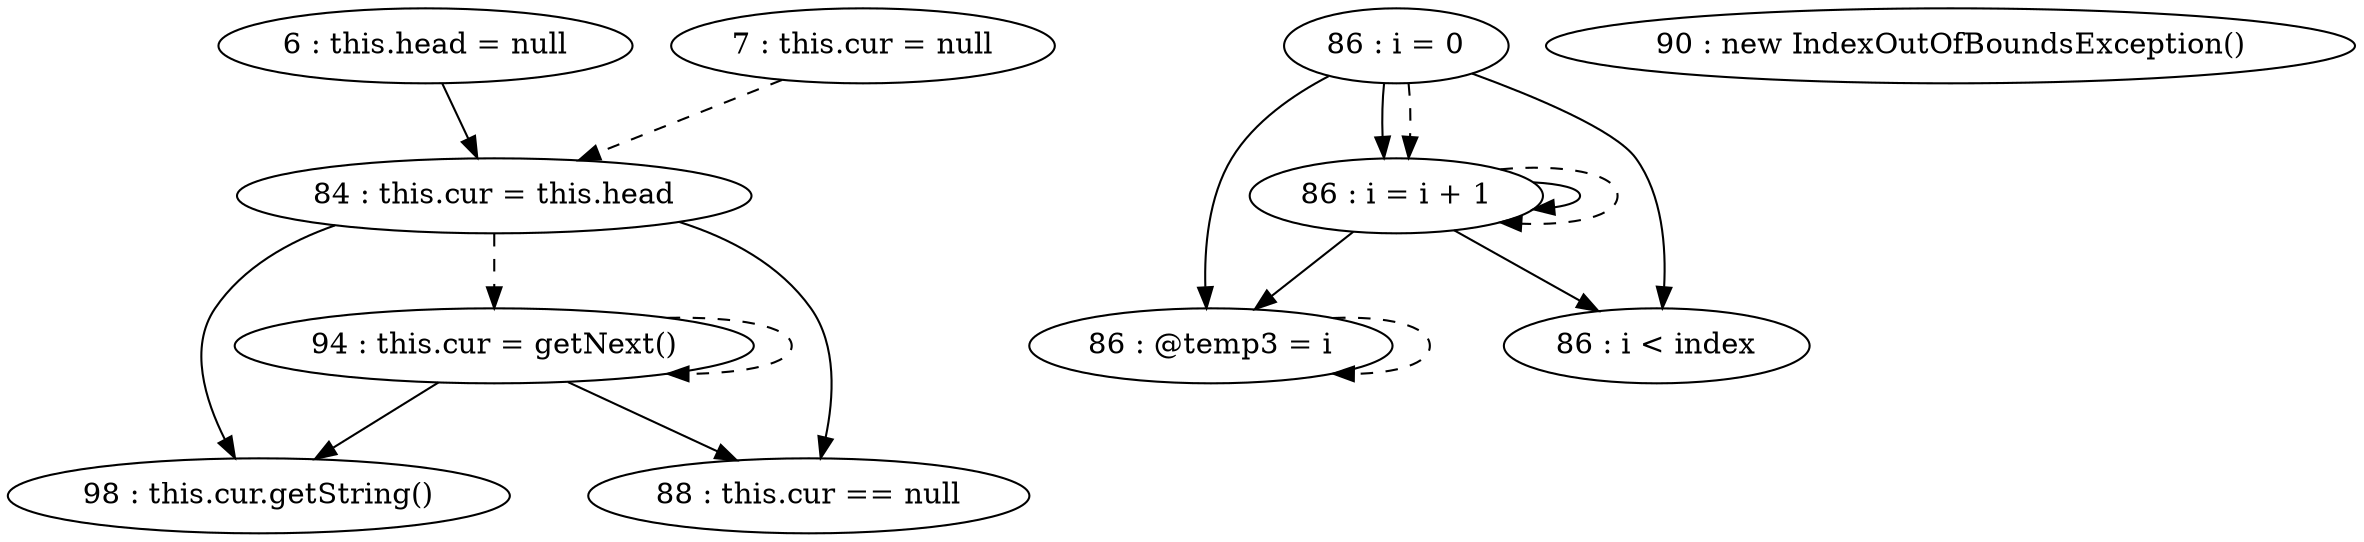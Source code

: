 digraph G {
"6 : this.head = null"
"6 : this.head = null" -> "84 : this.cur = this.head"
"7 : this.cur = null"
"7 : this.cur = null" -> "84 : this.cur = this.head" [style=dashed]
"84 : this.cur = this.head"
"84 : this.cur = this.head" -> "98 : this.cur.getString()"
"84 : this.cur = this.head" -> "88 : this.cur == null"
"84 : this.cur = this.head" -> "94 : this.cur = getNext()" [style=dashed]
"86 : i = 0"
"86 : i = 0" -> "86 : i = i + 1"
"86 : i = 0" -> "86 : @temp3 = i"
"86 : i = 0" -> "86 : i < index"
"86 : i = 0" -> "86 : i = i + 1" [style=dashed]
"86 : i < index"
"88 : this.cur == null"
"98 : this.cur.getString()"
"90 : new IndexOutOfBoundsException()"
"94 : this.cur = getNext()"
"94 : this.cur = getNext()" -> "98 : this.cur.getString()"
"94 : this.cur = getNext()" -> "88 : this.cur == null"
"94 : this.cur = getNext()" -> "94 : this.cur = getNext()" [style=dashed]
"86 : @temp3 = i"
"86 : @temp3 = i" -> "86 : @temp3 = i" [style=dashed]
"86 : i = i + 1"
"86 : i = i + 1" -> "86 : i = i + 1"
"86 : i = i + 1" -> "86 : @temp3 = i"
"86 : i = i + 1" -> "86 : i < index"
"86 : i = i + 1" -> "86 : i = i + 1" [style=dashed]
}
